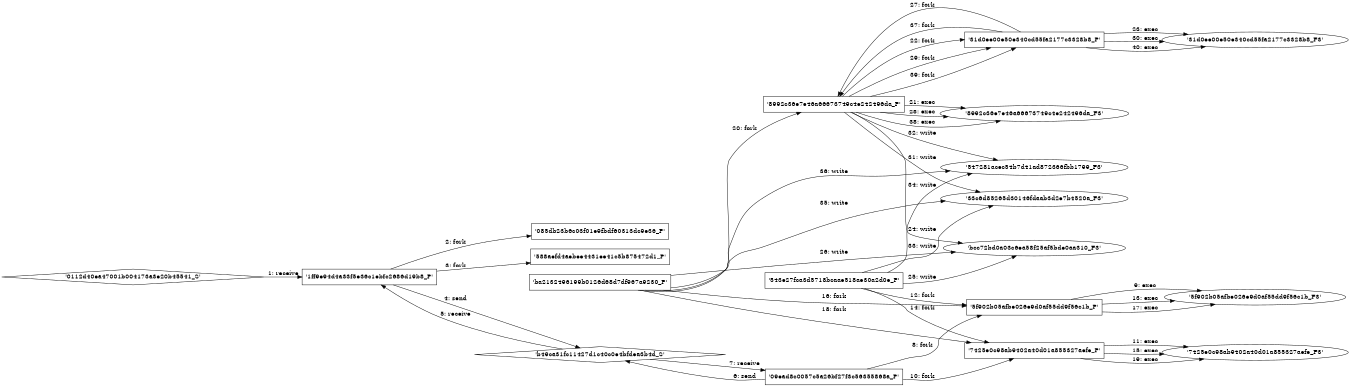digraph "D:\Learning\Paper\apt\基于CTI的攻击预警\Dataset\攻击图\ASGfromALLCTI\Malware monitor - leveraging PyREBox for malware analysis.dot" {
rankdir="LR"
size="9"
fixedsize="false"
splines="true"
nodesep=0.3
ranksep=0
fontsize=10
overlap="scalexy"
engine= "neato"
	"'1ff9e94d4a33f5e36c1ebfc2686d19b8_P'" [node_type=Process shape=box]
	"'0112d40ea47001b004173a3e20b45541_S'" [node_type=Socket shape=diamond]
	"'0112d40ea47001b004173a3e20b45541_S'" -> "'1ff9e94d4a33f5e36c1ebfc2686d19b8_P'" [label="1: receive"]
	"'1ff9e94d4a33f5e36c1ebfc2686d19b8_P'" [node_type=Process shape=box]
	"'085db23b6c03f01e9fbdf60313dc9e36_P'" [node_type=Process shape=box]
	"'1ff9e94d4a33f5e36c1ebfc2686d19b8_P'" -> "'085db23b6c03f01e9fbdf60313dc9e36_P'" [label="2: fork"]
	"'1ff9e94d4a33f5e36c1ebfc2686d19b8_P'" [node_type=Process shape=box]
	"'588aefd4aebee4431ee41c5b875472d1_P'" [node_type=Process shape=box]
	"'1ff9e94d4a33f5e36c1ebfc2686d19b8_P'" -> "'588aefd4aebee4431ee41c5b875472d1_P'" [label="3: fork"]
	"'b49ca31fc11427d1c40c0e4bfdea3b4d_S'" [node_type=Socket shape=diamond]
	"'1ff9e94d4a33f5e36c1ebfc2686d19b8_P'" [node_type=Process shape=box]
	"'1ff9e94d4a33f5e36c1ebfc2686d19b8_P'" -> "'b49ca31fc11427d1c40c0e4bfdea3b4d_S'" [label="4: send"]
	"'b49ca31fc11427d1c40c0e4bfdea3b4d_S'" -> "'1ff9e94d4a33f5e36c1ebfc2686d19b8_P'" [label="5: receive"]
	"'b49ca31fc11427d1c40c0e4bfdea3b4d_S'" [node_type=Socket shape=diamond]
	"'09ead8c0057c5a26bf27f3c56355868a_P'" [node_type=Process shape=box]
	"'09ead8c0057c5a26bf27f3c56355868a_P'" -> "'b49ca31fc11427d1c40c0e4bfdea3b4d_S'" [label="6: send"]
	"'b49ca31fc11427d1c40c0e4bfdea3b4d_S'" -> "'09ead8c0057c5a26bf27f3c56355868a_P'" [label="7: receive"]
	"'09ead8c0057c5a26bf27f3c56355868a_P'" [node_type=Process shape=box]
	"'5f902b05afbe026e9d0af55dd9f56c1b_P'" [node_type=Process shape=box]
	"'09ead8c0057c5a26bf27f3c56355868a_P'" -> "'5f902b05afbe026e9d0af55dd9f56c1b_P'" [label="8: fork"]
	"'5f902b05afbe026e9d0af55dd9f56c1b_P'" [node_type=Process shape=box]
	"'5f902b05afbe026e9d0af55dd9f56c1b_F3'" [node_type=File shape=ellipse]
	"'5f902b05afbe026e9d0af55dd9f56c1b_P'" -> "'5f902b05afbe026e9d0af55dd9f56c1b_F3'" [label="9: exec"]
	"'09ead8c0057c5a26bf27f3c56355868a_P'" [node_type=Process shape=box]
	"'7425e0c98ab9402a40d01a855327aefe_P'" [node_type=Process shape=box]
	"'09ead8c0057c5a26bf27f3c56355868a_P'" -> "'7425e0c98ab9402a40d01a855327aefe_P'" [label="10: fork"]
	"'7425e0c98ab9402a40d01a855327aefe_P'" [node_type=Process shape=box]
	"'7425e0c98ab9402a40d01a855327aefe_F3'" [node_type=File shape=ellipse]
	"'7425e0c98ab9402a40d01a855327aefe_P'" -> "'7425e0c98ab9402a40d01a855327aefe_F3'" [label="11: exec"]
	"'543e27fca3d5718bcaae518ae30a2d0e_P'" [node_type=Process shape=box]
	"'5f902b05afbe026e9d0af55dd9f56c1b_P'" [node_type=Process shape=box]
	"'543e27fca3d5718bcaae518ae30a2d0e_P'" -> "'5f902b05afbe026e9d0af55dd9f56c1b_P'" [label="12: fork"]
	"'5f902b05afbe026e9d0af55dd9f56c1b_P'" [node_type=Process shape=box]
	"'5f902b05afbe026e9d0af55dd9f56c1b_F3'" [node_type=File shape=ellipse]
	"'5f902b05afbe026e9d0af55dd9f56c1b_P'" -> "'5f902b05afbe026e9d0af55dd9f56c1b_F3'" [label="13: exec"]
	"'543e27fca3d5718bcaae518ae30a2d0e_P'" [node_type=Process shape=box]
	"'7425e0c98ab9402a40d01a855327aefe_P'" [node_type=Process shape=box]
	"'543e27fca3d5718bcaae518ae30a2d0e_P'" -> "'7425e0c98ab9402a40d01a855327aefe_P'" [label="14: fork"]
	"'7425e0c98ab9402a40d01a855327aefe_P'" [node_type=Process shape=box]
	"'7425e0c98ab9402a40d01a855327aefe_F3'" [node_type=File shape=ellipse]
	"'7425e0c98ab9402a40d01a855327aefe_P'" -> "'7425e0c98ab9402a40d01a855327aefe_F3'" [label="15: exec"]
	"'ba2132496199b0126d68d7df967a9230_P'" [node_type=Process shape=box]
	"'5f902b05afbe026e9d0af55dd9f56c1b_P'" [node_type=Process shape=box]
	"'ba2132496199b0126d68d7df967a9230_P'" -> "'5f902b05afbe026e9d0af55dd9f56c1b_P'" [label="16: fork"]
	"'5f902b05afbe026e9d0af55dd9f56c1b_P'" [node_type=Process shape=box]
	"'5f902b05afbe026e9d0af55dd9f56c1b_F3'" [node_type=File shape=ellipse]
	"'5f902b05afbe026e9d0af55dd9f56c1b_P'" -> "'5f902b05afbe026e9d0af55dd9f56c1b_F3'" [label="17: exec"]
	"'ba2132496199b0126d68d7df967a9230_P'" [node_type=Process shape=box]
	"'7425e0c98ab9402a40d01a855327aefe_P'" [node_type=Process shape=box]
	"'ba2132496199b0126d68d7df967a9230_P'" -> "'7425e0c98ab9402a40d01a855327aefe_P'" [label="18: fork"]
	"'7425e0c98ab9402a40d01a855327aefe_P'" [node_type=Process shape=box]
	"'7425e0c98ab9402a40d01a855327aefe_F3'" [node_type=File shape=ellipse]
	"'7425e0c98ab9402a40d01a855327aefe_P'" -> "'7425e0c98ab9402a40d01a855327aefe_F3'" [label="19: exec"]
	"'ba2132496199b0126d68d7df967a9230_P'" [node_type=Process shape=box]
	"'8992c36e7e46a66673749c4e242496da_P'" [node_type=Process shape=box]
	"'ba2132496199b0126d68d7df967a9230_P'" -> "'8992c36e7e46a66673749c4e242496da_P'" [label="20: fork"]
	"'8992c36e7e46a66673749c4e242496da_P'" [node_type=Process shape=box]
	"'8992c36e7e46a66673749c4e242496da_F3'" [node_type=File shape=ellipse]
	"'8992c36e7e46a66673749c4e242496da_P'" -> "'8992c36e7e46a66673749c4e242496da_F3'" [label="21: exec"]
	"'8992c36e7e46a66673749c4e242496da_P'" [node_type=Process shape=box]
	"'31d0ee00e50e340cd55fa2177c3328b8_P'" [node_type=Process shape=box]
	"'8992c36e7e46a66673749c4e242496da_P'" -> "'31d0ee00e50e340cd55fa2177c3328b8_P'" [label="22: fork"]
	"'31d0ee00e50e340cd55fa2177c3328b8_P'" [node_type=Process shape=box]
	"'31d0ee00e50e340cd55fa2177c3328b8_F3'" [node_type=File shape=ellipse]
	"'31d0ee00e50e340cd55fa2177c3328b8_P'" -> "'31d0ee00e50e340cd55fa2177c3328b8_F3'" [label="23: exec"]
	"'bcc72bd0a03c6ea58f25af5bde0aa310_F3'" [node_type=file shape=ellipse]
	"'8992c36e7e46a66673749c4e242496da_P'" [node_type=Process shape=box]
	"'8992c36e7e46a66673749c4e242496da_P'" -> "'bcc72bd0a03c6ea58f25af5bde0aa310_F3'" [label="24: write"]
	"'bcc72bd0a03c6ea58f25af5bde0aa310_F3'" [node_type=file shape=ellipse]
	"'543e27fca3d5718bcaae518ae30a2d0e_P'" [node_type=Process shape=box]
	"'543e27fca3d5718bcaae518ae30a2d0e_P'" -> "'bcc72bd0a03c6ea58f25af5bde0aa310_F3'" [label="25: write"]
	"'bcc72bd0a03c6ea58f25af5bde0aa310_F3'" [node_type=file shape=ellipse]
	"'ba2132496199b0126d68d7df967a9230_P'" [node_type=Process shape=box]
	"'ba2132496199b0126d68d7df967a9230_P'" -> "'bcc72bd0a03c6ea58f25af5bde0aa310_F3'" [label="26: write"]
	"'31d0ee00e50e340cd55fa2177c3328b8_P'" [node_type=Process shape=box]
	"'8992c36e7e46a66673749c4e242496da_P'" [node_type=Process shape=box]
	"'31d0ee00e50e340cd55fa2177c3328b8_P'" -> "'8992c36e7e46a66673749c4e242496da_P'" [label="27: fork"]
	"'8992c36e7e46a66673749c4e242496da_P'" [node_type=Process shape=box]
	"'8992c36e7e46a66673749c4e242496da_F3'" [node_type=File shape=ellipse]
	"'8992c36e7e46a66673749c4e242496da_P'" -> "'8992c36e7e46a66673749c4e242496da_F3'" [label="28: exec"]
	"'8992c36e7e46a66673749c4e242496da_P'" [node_type=Process shape=box]
	"'31d0ee00e50e340cd55fa2177c3328b8_P'" [node_type=Process shape=box]
	"'8992c36e7e46a66673749c4e242496da_P'" -> "'31d0ee00e50e340cd55fa2177c3328b8_P'" [label="29: fork"]
	"'31d0ee00e50e340cd55fa2177c3328b8_P'" [node_type=Process shape=box]
	"'31d0ee00e50e340cd55fa2177c3328b8_F3'" [node_type=File shape=ellipse]
	"'31d0ee00e50e340cd55fa2177c3328b8_P'" -> "'31d0ee00e50e340cd55fa2177c3328b8_F3'" [label="30: exec"]
	"'33c6d85265d30146fdaab3d2e7b4520a_F3'" [node_type=file shape=ellipse]
	"'8992c36e7e46a66673749c4e242496da_P'" [node_type=Process shape=box]
	"'8992c36e7e46a66673749c4e242496da_P'" -> "'33c6d85265d30146fdaab3d2e7b4520a_F3'" [label="31: write"]
	"'547281acec54b7d41ad872366fbb1799_F3'" [node_type=file shape=ellipse]
	"'8992c36e7e46a66673749c4e242496da_P'" [node_type=Process shape=box]
	"'8992c36e7e46a66673749c4e242496da_P'" -> "'547281acec54b7d41ad872366fbb1799_F3'" [label="32: write"]
	"'33c6d85265d30146fdaab3d2e7b4520a_F3'" [node_type=file shape=ellipse]
	"'543e27fca3d5718bcaae518ae30a2d0e_P'" [node_type=Process shape=box]
	"'543e27fca3d5718bcaae518ae30a2d0e_P'" -> "'33c6d85265d30146fdaab3d2e7b4520a_F3'" [label="33: write"]
	"'547281acec54b7d41ad872366fbb1799_F3'" [node_type=file shape=ellipse]
	"'543e27fca3d5718bcaae518ae30a2d0e_P'" [node_type=Process shape=box]
	"'543e27fca3d5718bcaae518ae30a2d0e_P'" -> "'547281acec54b7d41ad872366fbb1799_F3'" [label="34: write"]
	"'33c6d85265d30146fdaab3d2e7b4520a_F3'" [node_type=file shape=ellipse]
	"'ba2132496199b0126d68d7df967a9230_P'" [node_type=Process shape=box]
	"'ba2132496199b0126d68d7df967a9230_P'" -> "'33c6d85265d30146fdaab3d2e7b4520a_F3'" [label="35: write"]
	"'547281acec54b7d41ad872366fbb1799_F3'" [node_type=file shape=ellipse]
	"'ba2132496199b0126d68d7df967a9230_P'" [node_type=Process shape=box]
	"'ba2132496199b0126d68d7df967a9230_P'" -> "'547281acec54b7d41ad872366fbb1799_F3'" [label="36: write"]
	"'31d0ee00e50e340cd55fa2177c3328b8_P'" [node_type=Process shape=box]
	"'8992c36e7e46a66673749c4e242496da_P'" [node_type=Process shape=box]
	"'31d0ee00e50e340cd55fa2177c3328b8_P'" -> "'8992c36e7e46a66673749c4e242496da_P'" [label="37: fork"]
	"'8992c36e7e46a66673749c4e242496da_P'" [node_type=Process shape=box]
	"'8992c36e7e46a66673749c4e242496da_F3'" [node_type=File shape=ellipse]
	"'8992c36e7e46a66673749c4e242496da_P'" -> "'8992c36e7e46a66673749c4e242496da_F3'" [label="38: exec"]
	"'8992c36e7e46a66673749c4e242496da_P'" [node_type=Process shape=box]
	"'31d0ee00e50e340cd55fa2177c3328b8_P'" [node_type=Process shape=box]
	"'8992c36e7e46a66673749c4e242496da_P'" -> "'31d0ee00e50e340cd55fa2177c3328b8_P'" [label="39: fork"]
	"'31d0ee00e50e340cd55fa2177c3328b8_P'" [node_type=Process shape=box]
	"'31d0ee00e50e340cd55fa2177c3328b8_F3'" [node_type=File shape=ellipse]
	"'31d0ee00e50e340cd55fa2177c3328b8_P'" -> "'31d0ee00e50e340cd55fa2177c3328b8_F3'" [label="40: exec"]
}
